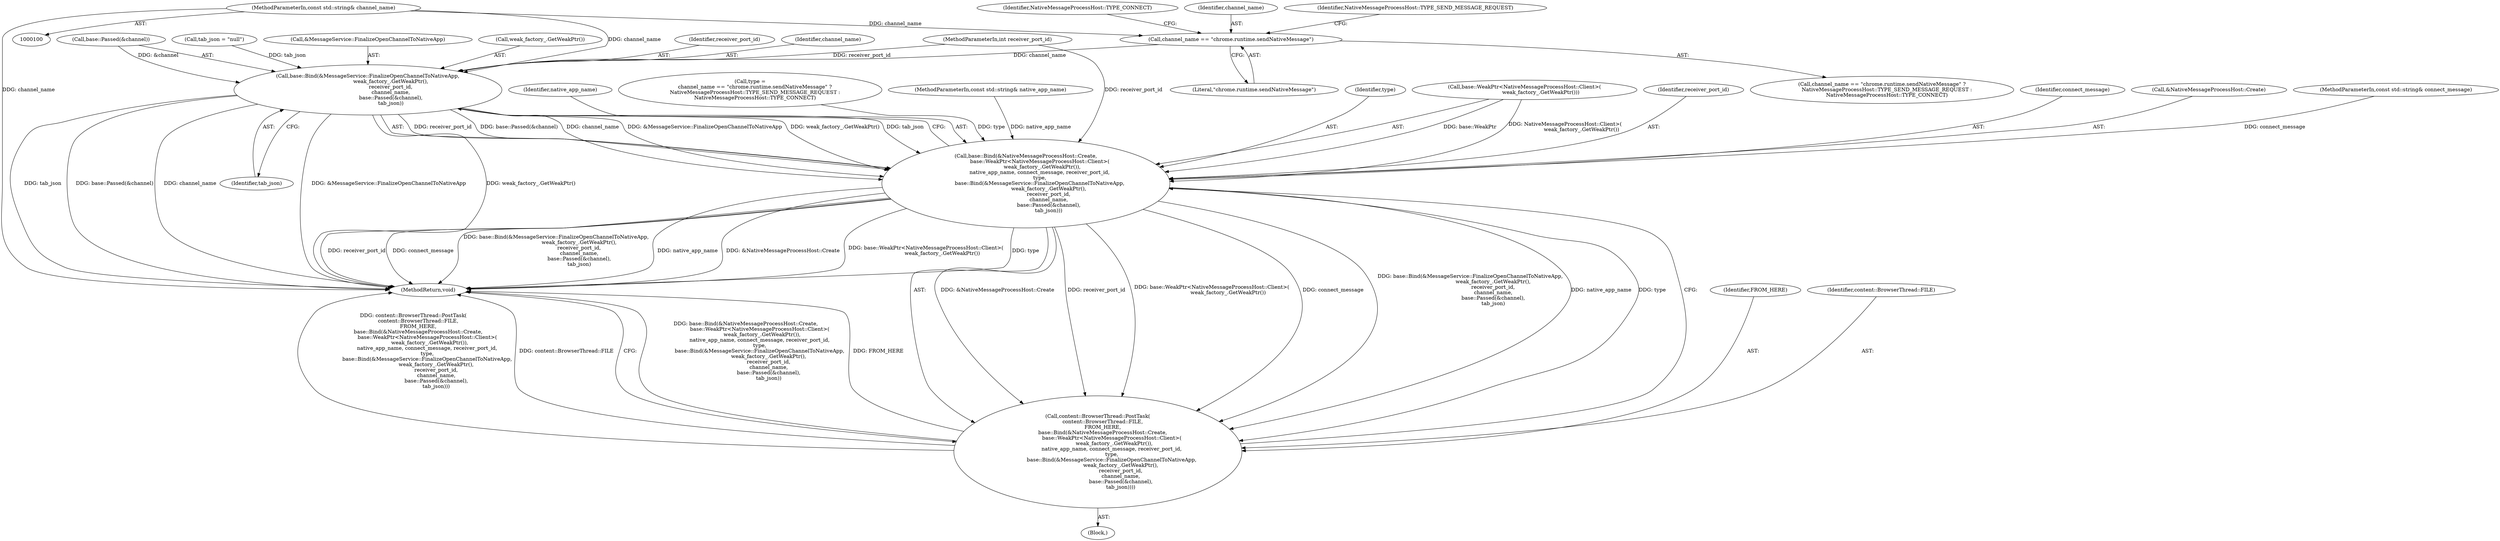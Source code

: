 digraph "0_Chrome_f7ae1f7a918f1973dca241a7a23169906eaf4fe3_0@API" {
"1000144" [label="(Call,channel_name == \"chrome.runtime.sendNativeMessage\")"];
"1000106" [label="(MethodParameterIn,const std::string& channel_name)"];
"1000164" [label="(Call,base::Bind(&MessageService::FinalizeOpenChannelToNativeApp,\n                            weak_factory_.GetWeakPtr(),\n                            receiver_port_id,\n                            channel_name,\n                            base::Passed(&channel),\n                            tab_json))"];
"1000152" [label="(Call,base::Bind(&NativeMessageProcessHost::Create,\n                 base::WeakPtr<NativeMessageProcessHost::Client>(\n                    weak_factory_.GetWeakPtr()),\n                 native_app_name, connect_message, receiver_port_id,\n                 type,\n                 base::Bind(&MessageService::FinalizeOpenChannelToNativeApp,\n                            weak_factory_.GetWeakPtr(),\n                            receiver_port_id,\n                            channel_name,\n                            base::Passed(&channel),\n                            tab_json)))"];
"1000149" [label="(Call,content::BrowserThread::PostTask(\n      content::BrowserThread::FILE,\n      FROM_HERE,\n      base::Bind(&NativeMessageProcessHost::Create,\n                 base::WeakPtr<NativeMessageProcessHost::Client>(\n                    weak_factory_.GetWeakPtr()),\n                 native_app_name, connect_message, receiver_port_id,\n                 type,\n                 base::Bind(&MessageService::FinalizeOpenChannelToNativeApp,\n                            weak_factory_.GetWeakPtr(),\n                            receiver_port_id,\n                            channel_name,\n                            base::Passed(&channel),\n                            tab_json))))"];
"1000168" [label="(Identifier,receiver_port_id)"];
"1000148" [label="(Identifier,NativeMessageProcessHost::TYPE_CONNECT)"];
"1000149" [label="(Call,content::BrowserThread::PostTask(\n      content::BrowserThread::FILE,\n      FROM_HERE,\n      base::Bind(&NativeMessageProcessHost::Create,\n                 base::WeakPtr<NativeMessageProcessHost::Client>(\n                    weak_factory_.GetWeakPtr()),\n                 native_app_name, connect_message, receiver_port_id,\n                 type,\n                 base::Bind(&MessageService::FinalizeOpenChannelToNativeApp,\n                            weak_factory_.GetWeakPtr(),\n                            receiver_port_id,\n                            channel_name,\n                            base::Passed(&channel),\n                            tab_json))))"];
"1000163" [label="(Identifier,type)"];
"1000155" [label="(Call,base::WeakPtr<NativeMessageProcessHost::Client>(\n                    weak_factory_.GetWeakPtr()))"];
"1000169" [label="(Identifier,channel_name)"];
"1000174" [label="(MethodReturn,void)"];
"1000170" [label="(Call,base::Passed(&channel))"];
"1000108" [label="(Block,)"];
"1000152" [label="(Call,base::Bind(&NativeMessageProcessHost::Create,\n                 base::WeakPtr<NativeMessageProcessHost::Client>(\n                    weak_factory_.GetWeakPtr()),\n                 native_app_name, connect_message, receiver_port_id,\n                 type,\n                 base::Bind(&MessageService::FinalizeOpenChannelToNativeApp,\n                            weak_factory_.GetWeakPtr(),\n                            receiver_port_id,\n                            channel_name,\n                            base::Passed(&channel),\n                            tab_json)))"];
"1000162" [label="(Identifier,receiver_port_id)"];
"1000145" [label="(Identifier,channel_name)"];
"1000161" [label="(Identifier,connect_message)"];
"1000151" [label="(Identifier,FROM_HERE)"];
"1000125" [label="(Call,tab_json = \"null\")"];
"1000144" [label="(Call,channel_name == \"chrome.runtime.sendNativeMessage\")"];
"1000153" [label="(Call,&NativeMessageProcessHost::Create)"];
"1000143" [label="(Call,channel_name == \"chrome.runtime.sendNativeMessage\" ?\n      NativeMessageProcessHost::TYPE_SEND_MESSAGE_REQUEST :\n      NativeMessageProcessHost::TYPE_CONNECT)"];
"1000107" [label="(MethodParameterIn,const std::string& connect_message)"];
"1000160" [label="(Identifier,native_app_name)"];
"1000150" [label="(Identifier,content::BrowserThread::FILE)"];
"1000164" [label="(Call,base::Bind(&MessageService::FinalizeOpenChannelToNativeApp,\n                            weak_factory_.GetWeakPtr(),\n                            receiver_port_id,\n                            channel_name,\n                            base::Passed(&channel),\n                            tab_json))"];
"1000173" [label="(Identifier,tab_json)"];
"1000165" [label="(Call,&MessageService::FinalizeOpenChannelToNativeApp)"];
"1000146" [label="(Literal,\"chrome.runtime.sendNativeMessage\")"];
"1000141" [label="(Call,type =\n      channel_name == \"chrome.runtime.sendNativeMessage\" ?\n      NativeMessageProcessHost::TYPE_SEND_MESSAGE_REQUEST :\n      NativeMessageProcessHost::TYPE_CONNECT)"];
"1000106" [label="(MethodParameterIn,const std::string& channel_name)"];
"1000105" [label="(MethodParameterIn,const std::string& native_app_name)"];
"1000103" [label="(MethodParameterIn,int receiver_port_id)"];
"1000147" [label="(Identifier,NativeMessageProcessHost::TYPE_SEND_MESSAGE_REQUEST)"];
"1000167" [label="(Call,weak_factory_.GetWeakPtr())"];
"1000144" -> "1000143"  [label="AST: "];
"1000144" -> "1000146"  [label="CFG: "];
"1000145" -> "1000144"  [label="AST: "];
"1000146" -> "1000144"  [label="AST: "];
"1000147" -> "1000144"  [label="CFG: "];
"1000148" -> "1000144"  [label="CFG: "];
"1000106" -> "1000144"  [label="DDG: channel_name"];
"1000144" -> "1000164"  [label="DDG: channel_name"];
"1000106" -> "1000100"  [label="AST: "];
"1000106" -> "1000174"  [label="DDG: channel_name"];
"1000106" -> "1000164"  [label="DDG: channel_name"];
"1000164" -> "1000152"  [label="AST: "];
"1000164" -> "1000173"  [label="CFG: "];
"1000165" -> "1000164"  [label="AST: "];
"1000167" -> "1000164"  [label="AST: "];
"1000168" -> "1000164"  [label="AST: "];
"1000169" -> "1000164"  [label="AST: "];
"1000170" -> "1000164"  [label="AST: "];
"1000173" -> "1000164"  [label="AST: "];
"1000152" -> "1000164"  [label="CFG: "];
"1000164" -> "1000174"  [label="DDG: channel_name"];
"1000164" -> "1000174"  [label="DDG: &MessageService::FinalizeOpenChannelToNativeApp"];
"1000164" -> "1000174"  [label="DDG: weak_factory_.GetWeakPtr()"];
"1000164" -> "1000174"  [label="DDG: tab_json"];
"1000164" -> "1000174"  [label="DDG: base::Passed(&channel)"];
"1000164" -> "1000152"  [label="DDG: receiver_port_id"];
"1000164" -> "1000152"  [label="DDG: base::Passed(&channel)"];
"1000164" -> "1000152"  [label="DDG: channel_name"];
"1000164" -> "1000152"  [label="DDG: &MessageService::FinalizeOpenChannelToNativeApp"];
"1000164" -> "1000152"  [label="DDG: weak_factory_.GetWeakPtr()"];
"1000164" -> "1000152"  [label="DDG: tab_json"];
"1000103" -> "1000164"  [label="DDG: receiver_port_id"];
"1000170" -> "1000164"  [label="DDG: &channel"];
"1000125" -> "1000164"  [label="DDG: tab_json"];
"1000152" -> "1000149"  [label="AST: "];
"1000153" -> "1000152"  [label="AST: "];
"1000155" -> "1000152"  [label="AST: "];
"1000160" -> "1000152"  [label="AST: "];
"1000161" -> "1000152"  [label="AST: "];
"1000162" -> "1000152"  [label="AST: "];
"1000163" -> "1000152"  [label="AST: "];
"1000149" -> "1000152"  [label="CFG: "];
"1000152" -> "1000174"  [label="DDG: base::Bind(&MessageService::FinalizeOpenChannelToNativeApp,\n                            weak_factory_.GetWeakPtr(),\n                            receiver_port_id,\n                            channel_name,\n                            base::Passed(&channel),\n                            tab_json)"];
"1000152" -> "1000174"  [label="DDG: native_app_name"];
"1000152" -> "1000174"  [label="DDG: &NativeMessageProcessHost::Create"];
"1000152" -> "1000174"  [label="DDG: base::WeakPtr<NativeMessageProcessHost::Client>(\n                    weak_factory_.GetWeakPtr())"];
"1000152" -> "1000174"  [label="DDG: type"];
"1000152" -> "1000174"  [label="DDG: receiver_port_id"];
"1000152" -> "1000174"  [label="DDG: connect_message"];
"1000152" -> "1000149"  [label="DDG: &NativeMessageProcessHost::Create"];
"1000152" -> "1000149"  [label="DDG: receiver_port_id"];
"1000152" -> "1000149"  [label="DDG: base::WeakPtr<NativeMessageProcessHost::Client>(\n                    weak_factory_.GetWeakPtr())"];
"1000152" -> "1000149"  [label="DDG: connect_message"];
"1000152" -> "1000149"  [label="DDG: base::Bind(&MessageService::FinalizeOpenChannelToNativeApp,\n                            weak_factory_.GetWeakPtr(),\n                            receiver_port_id,\n                            channel_name,\n                            base::Passed(&channel),\n                            tab_json)"];
"1000152" -> "1000149"  [label="DDG: native_app_name"];
"1000152" -> "1000149"  [label="DDG: type"];
"1000155" -> "1000152"  [label="DDG: base::WeakPtr"];
"1000155" -> "1000152"  [label="DDG: NativeMessageProcessHost::Client>(\n                    weak_factory_.GetWeakPtr())"];
"1000105" -> "1000152"  [label="DDG: native_app_name"];
"1000107" -> "1000152"  [label="DDG: connect_message"];
"1000103" -> "1000152"  [label="DDG: receiver_port_id"];
"1000141" -> "1000152"  [label="DDG: type"];
"1000149" -> "1000108"  [label="AST: "];
"1000150" -> "1000149"  [label="AST: "];
"1000151" -> "1000149"  [label="AST: "];
"1000174" -> "1000149"  [label="CFG: "];
"1000149" -> "1000174"  [label="DDG: base::Bind(&NativeMessageProcessHost::Create,\n                 base::WeakPtr<NativeMessageProcessHost::Client>(\n                    weak_factory_.GetWeakPtr()),\n                 native_app_name, connect_message, receiver_port_id,\n                 type,\n                 base::Bind(&MessageService::FinalizeOpenChannelToNativeApp,\n                            weak_factory_.GetWeakPtr(),\n                            receiver_port_id,\n                            channel_name,\n                            base::Passed(&channel),\n                            tab_json))"];
"1000149" -> "1000174"  [label="DDG: FROM_HERE"];
"1000149" -> "1000174"  [label="DDG: content::BrowserThread::PostTask(\n      content::BrowserThread::FILE,\n      FROM_HERE,\n      base::Bind(&NativeMessageProcessHost::Create,\n                 base::WeakPtr<NativeMessageProcessHost::Client>(\n                    weak_factory_.GetWeakPtr()),\n                 native_app_name, connect_message, receiver_port_id,\n                 type,\n                 base::Bind(&MessageService::FinalizeOpenChannelToNativeApp,\n                            weak_factory_.GetWeakPtr(),\n                            receiver_port_id,\n                            channel_name,\n                            base::Passed(&channel),\n                            tab_json)))"];
"1000149" -> "1000174"  [label="DDG: content::BrowserThread::FILE"];
}
